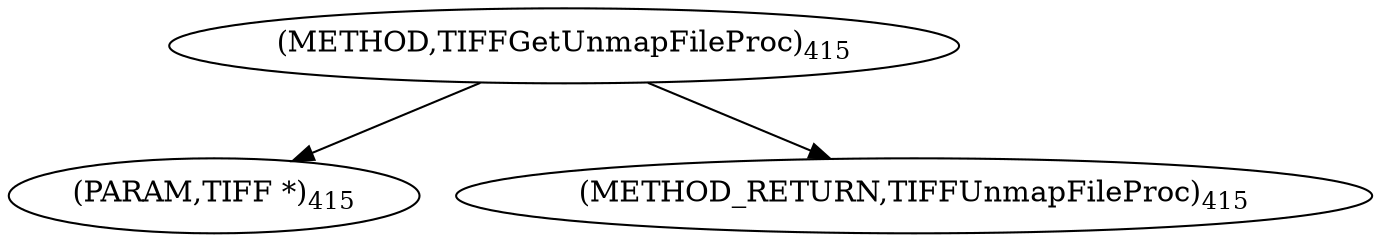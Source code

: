 digraph "TIFFGetUnmapFileProc" {  
"8723" [label = <(METHOD,TIFFGetUnmapFileProc)<SUB>415</SUB>> ]
"8724" [label = <(PARAM,TIFF *)<SUB>415</SUB>> ]
"8725" [label = <(METHOD_RETURN,TIFFUnmapFileProc)<SUB>415</SUB>> ]
  "8723" -> "8724" 
  "8723" -> "8725" 
}
